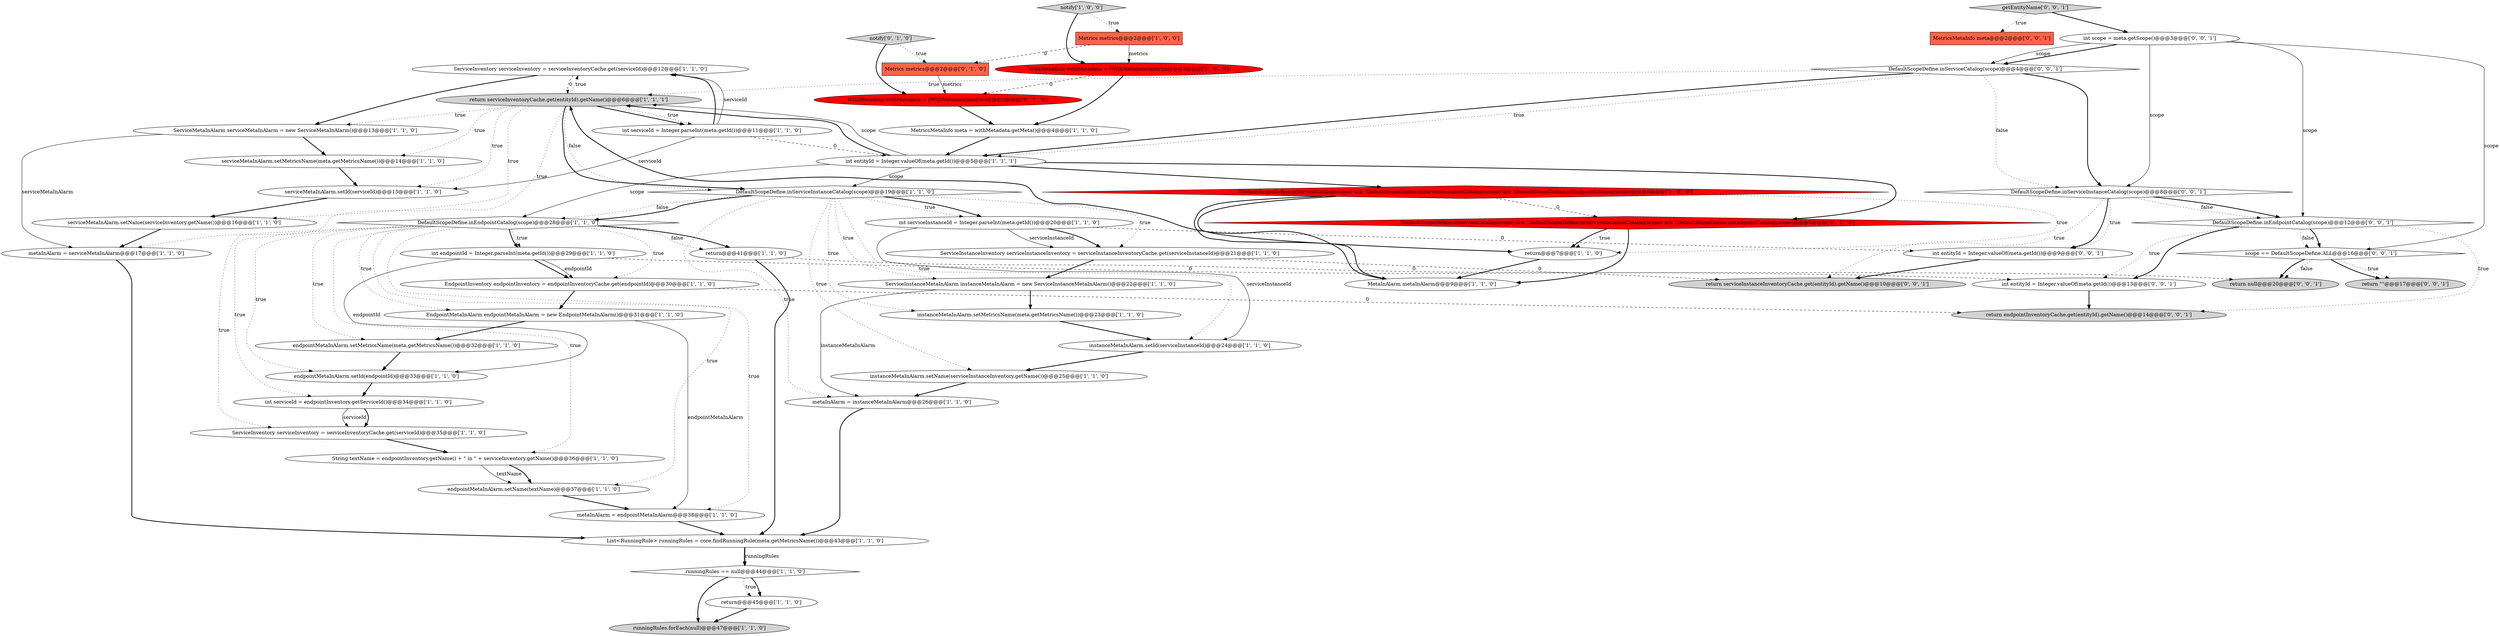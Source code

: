digraph {
21 [style = filled, label = "ServiceInventory serviceInventory = serviceInventoryCache.get(serviceId)@@@12@@@['1', '1', '0']", fillcolor = white, shape = ellipse image = "AAA0AAABBB1BBB"];
40 [style = filled, label = "WithMetadata withMetadata = (WithMetadata)metrics@@@3@@@['0', '1', '0']", fillcolor = red, shape = ellipse image = "AAA1AAABBB2BBB"];
45 [style = filled, label = "return null@@@20@@@['0', '0', '1']", fillcolor = lightgray, shape = ellipse image = "AAA0AAABBB3BBB"];
0 [style = filled, label = "Metrics metrics@@@2@@@['1', '0', '0']", fillcolor = tomato, shape = box image = "AAA1AAABBB1BBB"];
16 [style = filled, label = "List<RunningRule> runningRules = core.findRunningRule(meta.getMetricsName())@@@43@@@['1', '1', '0']", fillcolor = white, shape = ellipse image = "AAA0AAABBB1BBB"];
10 [style = filled, label = "ServiceMetaInAlarm serviceMetaInAlarm = new ServiceMetaInAlarm()@@@13@@@['1', '1', '0']", fillcolor = white, shape = ellipse image = "AAA0AAABBB1BBB"];
28 [style = filled, label = "runningRules.forEach(null)@@@47@@@['1', '1', '0']", fillcolor = lightgray, shape = ellipse image = "AAA0AAABBB1BBB"];
53 [style = filled, label = "DefaultScopeDefine.inServiceInstanceCatalog(scope)@@@8@@@['0', '0', '1']", fillcolor = white, shape = diamond image = "AAA0AAABBB3BBB"];
42 [style = filled, label = "notify['0', '1', '0']", fillcolor = lightgray, shape = diamond image = "AAA0AAABBB2BBB"];
36 [style = filled, label = "EndpointInventory endpointInventory = endpointInventoryCache.get(endpointId)@@@30@@@['1', '1', '0']", fillcolor = white, shape = ellipse image = "AAA0AAABBB1BBB"];
50 [style = filled, label = "MetricsMetaInfo meta@@@2@@@['0', '0', '1']", fillcolor = tomato, shape = box image = "AAA0AAABBB3BBB"];
49 [style = filled, label = "int scope = meta.getScope()@@@3@@@['0', '0', '1']", fillcolor = white, shape = ellipse image = "AAA0AAABBB3BBB"];
6 [style = filled, label = "return@@@45@@@['1', '1', '0']", fillcolor = white, shape = ellipse image = "AAA0AAABBB1BBB"];
13 [style = filled, label = "!DefaultScopeDefine.inServiceCatalog(scope) && !DefaultScopeDefine.inServiceInstanceCatalog(scope) && !DefaultScopeDefine.inEndpointCatalog(scope)@@@6@@@['1', '0', '0']", fillcolor = red, shape = diamond image = "AAA1AAABBB1BBB"];
3 [style = filled, label = "int serviceId = endpointInventory.getServiceId()@@@34@@@['1', '1', '0']", fillcolor = white, shape = ellipse image = "AAA0AAABBB1BBB"];
17 [style = filled, label = "int serviceId = Integer.parseInt(meta.getId())@@@11@@@['1', '1', '0']", fillcolor = white, shape = ellipse image = "AAA0AAABBB1BBB"];
22 [style = filled, label = "MetricsMetaInfo meta = withMetadata.getMeta()@@@4@@@['1', '1', '0']", fillcolor = white, shape = ellipse image = "AAA0AAABBB1BBB"];
44 [style = filled, label = "int entityId = Integer.valueOf(meta.getId())@@@9@@@['0', '0', '1']", fillcolor = white, shape = ellipse image = "AAA0AAABBB3BBB"];
23 [style = filled, label = "WithMetadata withMetadata = (WithMetadata)metrics@@@3@@@['1', '0', '0']", fillcolor = red, shape = ellipse image = "AAA1AAABBB1BBB"];
55 [style = filled, label = "return \"\"@@@17@@@['0', '0', '1']", fillcolor = lightgray, shape = ellipse image = "AAA0AAABBB3BBB"];
12 [style = filled, label = "endpointMetaInAlarm.setName(textName)@@@37@@@['1', '1', '0']", fillcolor = white, shape = ellipse image = "AAA0AAABBB1BBB"];
37 [style = filled, label = "runningRules == null@@@44@@@['1', '1', '0']", fillcolor = white, shape = diamond image = "AAA0AAABBB1BBB"];
4 [style = filled, label = "int endpointId = Integer.parseInt(meta.getId())@@@29@@@['1', '1', '0']", fillcolor = white, shape = ellipse image = "AAA0AAABBB1BBB"];
15 [style = filled, label = "int entityId = Integer.valueOf(meta.getId())@@@5@@@['1', '1', '1']", fillcolor = white, shape = ellipse image = "AAA0AAABBB1BBB"];
31 [style = filled, label = "metaInAlarm = serviceMetaInAlarm@@@17@@@['1', '1', '0']", fillcolor = white, shape = ellipse image = "AAA0AAABBB1BBB"];
51 [style = filled, label = "return endpointInventoryCache.get(entityId).getName()@@@14@@@['0', '0', '1']", fillcolor = lightgray, shape = ellipse image = "AAA0AAABBB3BBB"];
29 [style = filled, label = "ServiceInstanceMetaInAlarm instanceMetaInAlarm = new ServiceInstanceMetaInAlarm()@@@22@@@['1', '1', '0']", fillcolor = white, shape = ellipse image = "AAA0AAABBB1BBB"];
54 [style = filled, label = "int entityId = Integer.valueOf(meta.getId())@@@13@@@['0', '0', '1']", fillcolor = white, shape = ellipse image = "AAA0AAABBB3BBB"];
7 [style = filled, label = "MetaInAlarm metaInAlarm@@@9@@@['1', '1', '0']", fillcolor = white, shape = ellipse image = "AAA0AAABBB1BBB"];
18 [style = filled, label = "int serviceInstanceId = Integer.parseInt(meta.getId())@@@20@@@['1', '1', '0']", fillcolor = white, shape = ellipse image = "AAA0AAABBB1BBB"];
27 [style = filled, label = "return serviceInventoryCache.get(entityId).getName()@@@6@@@['1', '1', '1']", fillcolor = lightgray, shape = ellipse image = "AAA0AAABBB1BBB"];
34 [style = filled, label = "DefaultScopeDefine.inServiceInstanceCatalog(scope)@@@19@@@['1', '1', '0']", fillcolor = white, shape = diamond image = "AAA0AAABBB1BBB"];
5 [style = filled, label = "String textName = endpointInventory.getName() + \" in \" + serviceInventory.getName()@@@36@@@['1', '1', '0']", fillcolor = white, shape = ellipse image = "AAA0AAABBB1BBB"];
25 [style = filled, label = "notify['1', '0', '0']", fillcolor = lightgray, shape = diamond image = "AAA0AAABBB1BBB"];
30 [style = filled, label = "DefaultScopeDefine.inEndpointCatalog(scope)@@@28@@@['1', '1', '0']", fillcolor = white, shape = diamond image = "AAA0AAABBB1BBB"];
41 [style = filled, label = "!DefaultScopeDefine.inServiceCatalog(scope) && !DefaultScopeDefine.inServiceInstanceCatalog(scope) && !DefaultScopeDefine.inEndpointCatalog(scope)@@@6@@@['0', '1', '0']", fillcolor = red, shape = diamond image = "AAA1AAABBB2BBB"];
33 [style = filled, label = "EndpointMetaInAlarm endpointMetaInAlarm = new EndpointMetaInAlarm()@@@31@@@['1', '1', '0']", fillcolor = white, shape = ellipse image = "AAA0AAABBB1BBB"];
26 [style = filled, label = "return@@@7@@@['1', '1', '0']", fillcolor = white, shape = ellipse image = "AAA0AAABBB1BBB"];
24 [style = filled, label = "serviceMetaInAlarm.setId(serviceId)@@@15@@@['1', '1', '0']", fillcolor = white, shape = ellipse image = "AAA0AAABBB1BBB"];
8 [style = filled, label = "serviceMetaInAlarm.setName(serviceInventory.getName())@@@16@@@['1', '1', '0']", fillcolor = white, shape = ellipse image = "AAA0AAABBB1BBB"];
35 [style = filled, label = "ServiceInstanceInventory serviceInstanceInventory = serviceInstanceInventoryCache.get(serviceInstanceId)@@@21@@@['1', '1', '0']", fillcolor = white, shape = ellipse image = "AAA0AAABBB1BBB"];
43 [style = filled, label = "Metrics metrics@@@2@@@['0', '1', '0']", fillcolor = tomato, shape = box image = "AAA1AAABBB2BBB"];
19 [style = filled, label = "instanceMetaInAlarm.setName(serviceInstanceInventory.getName())@@@25@@@['1', '1', '0']", fillcolor = white, shape = ellipse image = "AAA0AAABBB1BBB"];
46 [style = filled, label = "DefaultScopeDefine.inServiceCatalog(scope)@@@4@@@['0', '0', '1']", fillcolor = white, shape = diamond image = "AAA0AAABBB3BBB"];
52 [style = filled, label = "return serviceInstanceInventoryCache.get(entityId).getName()@@@10@@@['0', '0', '1']", fillcolor = lightgray, shape = ellipse image = "AAA0AAABBB3BBB"];
32 [style = filled, label = "endpointMetaInAlarm.setMetricsName(meta.getMetricsName())@@@32@@@['1', '1', '0']", fillcolor = white, shape = ellipse image = "AAA0AAABBB1BBB"];
48 [style = filled, label = "DefaultScopeDefine.inEndpointCatalog(scope)@@@12@@@['0', '0', '1']", fillcolor = white, shape = diamond image = "AAA0AAABBB3BBB"];
56 [style = filled, label = "scope == DefaultScopeDefine.ALL@@@16@@@['0', '0', '1']", fillcolor = white, shape = diamond image = "AAA0AAABBB3BBB"];
2 [style = filled, label = "instanceMetaInAlarm.setId(serviceInstanceId)@@@24@@@['1', '1', '0']", fillcolor = white, shape = ellipse image = "AAA0AAABBB1BBB"];
38 [style = filled, label = "return@@@41@@@['1', '1', '0']", fillcolor = white, shape = ellipse image = "AAA0AAABBB1BBB"];
9 [style = filled, label = "instanceMetaInAlarm.setMetricsName(meta.getMetricsName())@@@23@@@['1', '1', '0']", fillcolor = white, shape = ellipse image = "AAA0AAABBB1BBB"];
1 [style = filled, label = "serviceMetaInAlarm.setMetricsName(meta.getMetricsName())@@@14@@@['1', '1', '0']", fillcolor = white, shape = ellipse image = "AAA0AAABBB1BBB"];
47 [style = filled, label = "getEntityName['0', '0', '1']", fillcolor = lightgray, shape = diamond image = "AAA0AAABBB3BBB"];
14 [style = filled, label = "metaInAlarm = instanceMetaInAlarm@@@26@@@['1', '1', '0']", fillcolor = white, shape = ellipse image = "AAA0AAABBB1BBB"];
11 [style = filled, label = "ServiceInventory serviceInventory = serviceInventoryCache.get(serviceId)@@@35@@@['1', '1', '0']", fillcolor = white, shape = ellipse image = "AAA0AAABBB1BBB"];
39 [style = filled, label = "metaInAlarm = endpointMetaInAlarm@@@38@@@['1', '1', '0']", fillcolor = white, shape = ellipse image = "AAA0AAABBB1BBB"];
20 [style = filled, label = "endpointMetaInAlarm.setId(endpointId)@@@33@@@['1', '1', '0']", fillcolor = white, shape = ellipse image = "AAA0AAABBB1BBB"];
34->30 [style = dotted, label="false"];
30->5 [style = dotted, label="true"];
21->10 [style = bold, label=""];
16->37 [style = bold, label=""];
27->1 [style = dotted, label="true"];
22->15 [style = bold, label=""];
37->28 [style = bold, label=""];
46->15 [style = bold, label=""];
15->27 [style = solid, label="scope"];
34->18 [style = bold, label=""];
34->29 [style = dotted, label="true"];
53->52 [style = dotted, label="true"];
53->44 [style = bold, label=""];
34->2 [style = dotted, label="true"];
34->9 [style = dotted, label="true"];
36->33 [style = bold, label=""];
13->41 [style = dashed, label="0"];
43->40 [style = solid, label="metrics"];
48->54 [style = bold, label=""];
47->49 [style = bold, label=""];
23->22 [style = bold, label=""];
33->39 [style = solid, label="endpointMetaInAlarm"];
27->17 [style = bold, label=""];
40->22 [style = bold, label=""];
15->41 [style = bold, label=""];
18->35 [style = bold, label=""];
4->36 [style = bold, label=""];
29->14 [style = solid, label="instanceMetaInAlarm"];
4->54 [style = dashed, label="0"];
30->39 [style = dotted, label="true"];
34->14 [style = dotted, label="true"];
17->21 [style = bold, label=""];
32->20 [style = bold, label=""];
48->54 [style = dotted, label="true"];
53->48 [style = bold, label=""];
30->33 [style = dotted, label="true"];
14->16 [style = bold, label=""];
15->13 [style = bold, label=""];
16->37 [style = solid, label="runningRules"];
26->7 [style = bold, label=""];
17->21 [style = solid, label="serviceId"];
9->2 [style = bold, label=""];
34->18 [style = dotted, label="true"];
46->53 [style = dotted, label="false"];
0->23 [style = solid, label="metrics"];
3->11 [style = bold, label=""];
30->12 [style = dotted, label="true"];
20->3 [style = bold, label=""];
17->24 [style = solid, label="serviceId"];
27->24 [style = dotted, label="true"];
27->21 [style = dotted, label="true"];
27->8 [style = dotted, label="true"];
42->40 [style = bold, label=""];
15->34 [style = solid, label="scope"];
34->19 [style = dotted, label="true"];
49->53 [style = solid, label="scope"];
17->15 [style = dashed, label="0"];
42->43 [style = dotted, label="true"];
49->46 [style = bold, label=""];
30->3 [style = dotted, label="true"];
5->12 [style = solid, label="textName"];
30->32 [style = dotted, label="true"];
35->52 [style = dashed, label="0"];
24->8 [style = bold, label=""];
10->1 [style = bold, label=""];
49->48 [style = solid, label="scope"];
18->2 [style = solid, label="serviceInstanceId"];
27->34 [style = dotted, label="false"];
56->55 [style = dotted, label="true"];
49->56 [style = solid, label="scope"];
39->16 [style = bold, label=""];
35->29 [style = bold, label=""];
8->31 [style = bold, label=""];
21->27 [style = dashed, label="0"];
23->40 [style = dashed, label="0"];
13->26 [style = dotted, label="true"];
38->16 [style = bold, label=""];
30->4 [style = dotted, label="true"];
49->46 [style = solid, label="scope"];
0->43 [style = dashed, label="0"];
30->36 [style = dotted, label="true"];
18->44 [style = dashed, label="0"];
11->5 [style = bold, label=""];
37->6 [style = dotted, label="true"];
27->34 [style = bold, label=""];
56->45 [style = bold, label=""];
19->14 [style = bold, label=""];
34->35 [style = dotted, label="true"];
13->26 [style = bold, label=""];
30->20 [style = dotted, label="true"];
27->31 [style = dotted, label="true"];
47->50 [style = dotted, label="true"];
53->44 [style = dotted, label="true"];
33->32 [style = bold, label=""];
18->35 [style = solid, label="serviceInstanceId"];
12->39 [style = bold, label=""];
27->17 [style = dotted, label="true"];
30->11 [style = dotted, label="true"];
54->51 [style = bold, label=""];
3->11 [style = solid, label="serviceId"];
30->38 [style = bold, label=""];
2->19 [style = bold, label=""];
48->56 [style = bold, label=""];
41->7 [style = bold, label=""];
10->31 [style = solid, label="serviceMetaInAlarm"];
15->30 [style = solid, label="scope"];
31->16 [style = bold, label=""];
25->23 [style = bold, label=""];
56->45 [style = dotted, label="false"];
29->9 [style = bold, label=""];
46->53 [style = bold, label=""];
27->10 [style = dotted, label="true"];
48->51 [style = dotted, label="true"];
25->0 [style = dotted, label="true"];
37->6 [style = bold, label=""];
34->30 [style = bold, label=""];
46->27 [style = dotted, label="true"];
41->26 [style = dotted, label="true"];
4->20 [style = solid, label="endpointId"];
4->36 [style = solid, label="endpointId"];
30->38 [style = dotted, label="false"];
5->12 [style = bold, label=""];
13->7 [style = bold, label=""];
1->24 [style = bold, label=""];
30->4 [style = bold, label=""];
44->52 [style = bold, label=""];
7->27 [style = bold, label=""];
48->56 [style = dotted, label="false"];
41->26 [style = bold, label=""];
38->45 [style = dashed, label="0"];
36->51 [style = dashed, label="0"];
15->27 [style = bold, label=""];
46->15 [style = dotted, label="true"];
53->48 [style = dotted, label="false"];
6->28 [style = bold, label=""];
56->55 [style = bold, label=""];
}
